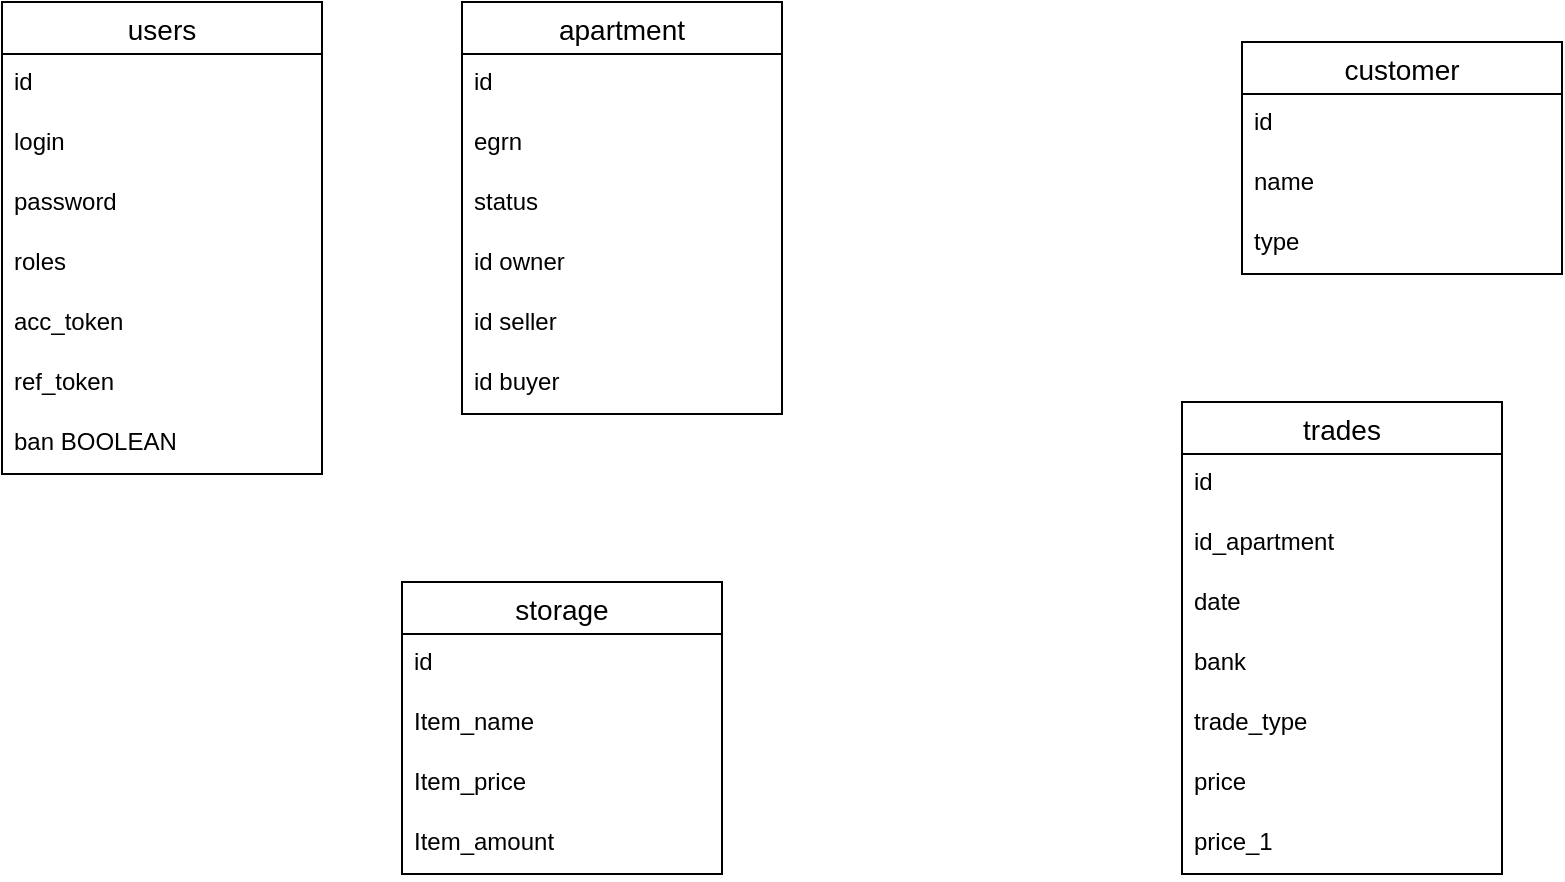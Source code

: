 <mxfile version="15.9.6" type="device"><diagram id="_CykNoShEcy7vcqwKWNE" name="Page-1"><mxGraphModel dx="1172" dy="676" grid="1" gridSize="10" guides="1" tooltips="1" connect="1" arrows="1" fold="1" page="1" pageScale="1" pageWidth="827" pageHeight="1169" math="0" shadow="0"><root><mxCell id="0"/><mxCell id="1" parent="0"/><mxCell id="J55A45t7M48NSttaDqQh-1" value="apartment" style="swimlane;fontStyle=0;childLayout=stackLayout;horizontal=1;startSize=26;horizontalStack=0;resizeParent=1;resizeParentMax=0;resizeLast=0;collapsible=1;marginBottom=0;align=center;fontSize=14;" vertex="1" parent="1"><mxGeometry x="320" y="40" width="160" height="206" as="geometry"/></mxCell><mxCell id="J55A45t7M48NSttaDqQh-2" value="id" style="text;strokeColor=none;fillColor=none;spacingLeft=4;spacingRight=4;overflow=hidden;rotatable=0;points=[[0,0.5],[1,0.5]];portConstraint=eastwest;fontSize=12;" vertex="1" parent="J55A45t7M48NSttaDqQh-1"><mxGeometry y="26" width="160" height="30" as="geometry"/></mxCell><mxCell id="J55A45t7M48NSttaDqQh-3" value="egrn" style="text;strokeColor=none;fillColor=none;spacingLeft=4;spacingRight=4;overflow=hidden;rotatable=0;points=[[0,0.5],[1,0.5]];portConstraint=eastwest;fontSize=12;" vertex="1" parent="J55A45t7M48NSttaDqQh-1"><mxGeometry y="56" width="160" height="30" as="geometry"/></mxCell><mxCell id="J55A45t7M48NSttaDqQh-4" value="status" style="text;strokeColor=none;fillColor=none;spacingLeft=4;spacingRight=4;overflow=hidden;rotatable=0;points=[[0,0.5],[1,0.5]];portConstraint=eastwest;fontSize=12;" vertex="1" parent="J55A45t7M48NSttaDqQh-1"><mxGeometry y="86" width="160" height="30" as="geometry"/></mxCell><mxCell id="J55A45t7M48NSttaDqQh-6" value="id owner" style="text;strokeColor=none;fillColor=none;spacingLeft=4;spacingRight=4;overflow=hidden;rotatable=0;points=[[0,0.5],[1,0.5]];portConstraint=eastwest;fontSize=12;" vertex="1" parent="J55A45t7M48NSttaDqQh-1"><mxGeometry y="116" width="160" height="30" as="geometry"/></mxCell><mxCell id="J55A45t7M48NSttaDqQh-7" value="id seller" style="text;strokeColor=none;fillColor=none;spacingLeft=4;spacingRight=4;overflow=hidden;rotatable=0;points=[[0,0.5],[1,0.5]];portConstraint=eastwest;fontSize=12;" vertex="1" parent="J55A45t7M48NSttaDqQh-1"><mxGeometry y="146" width="160" height="30" as="geometry"/></mxCell><mxCell id="J55A45t7M48NSttaDqQh-8" value="id buyer" style="text;strokeColor=none;fillColor=none;spacingLeft=4;spacingRight=4;overflow=hidden;rotatable=0;points=[[0,0.5],[1,0.5]];portConstraint=eastwest;fontSize=12;" vertex="1" parent="J55A45t7M48NSttaDqQh-1"><mxGeometry y="176" width="160" height="30" as="geometry"/></mxCell><mxCell id="J55A45t7M48NSttaDqQh-9" value="users" style="swimlane;fontStyle=0;childLayout=stackLayout;horizontal=1;startSize=26;horizontalStack=0;resizeParent=1;resizeParentMax=0;resizeLast=0;collapsible=1;marginBottom=0;align=center;fontSize=14;" vertex="1" parent="1"><mxGeometry x="90" y="40" width="160" height="236" as="geometry"/></mxCell><mxCell id="J55A45t7M48NSttaDqQh-10" value="id" style="text;strokeColor=none;fillColor=none;spacingLeft=4;spacingRight=4;overflow=hidden;rotatable=0;points=[[0,0.5],[1,0.5]];portConstraint=eastwest;fontSize=12;" vertex="1" parent="J55A45t7M48NSttaDqQh-9"><mxGeometry y="26" width="160" height="30" as="geometry"/></mxCell><mxCell id="J55A45t7M48NSttaDqQh-11" value="login" style="text;strokeColor=none;fillColor=none;spacingLeft=4;spacingRight=4;overflow=hidden;rotatable=0;points=[[0,0.5],[1,0.5]];portConstraint=eastwest;fontSize=12;" vertex="1" parent="J55A45t7M48NSttaDqQh-9"><mxGeometry y="56" width="160" height="30" as="geometry"/></mxCell><mxCell id="J55A45t7M48NSttaDqQh-15" value="password" style="text;strokeColor=none;fillColor=none;spacingLeft=4;spacingRight=4;overflow=hidden;rotatable=0;points=[[0,0.5],[1,0.5]];portConstraint=eastwest;fontSize=12;" vertex="1" parent="J55A45t7M48NSttaDqQh-9"><mxGeometry y="86" width="160" height="30" as="geometry"/></mxCell><mxCell id="J55A45t7M48NSttaDqQh-16" value="roles" style="text;strokeColor=none;fillColor=none;spacingLeft=4;spacingRight=4;overflow=hidden;rotatable=0;points=[[0,0.5],[1,0.5]];portConstraint=eastwest;fontSize=12;" vertex="1" parent="J55A45t7M48NSttaDqQh-9"><mxGeometry y="116" width="160" height="30" as="geometry"/></mxCell><mxCell id="J55A45t7M48NSttaDqQh-17" value="acc_token" style="text;strokeColor=none;fillColor=none;spacingLeft=4;spacingRight=4;overflow=hidden;rotatable=0;points=[[0,0.5],[1,0.5]];portConstraint=eastwest;fontSize=12;" vertex="1" parent="J55A45t7M48NSttaDqQh-9"><mxGeometry y="146" width="160" height="30" as="geometry"/></mxCell><mxCell id="J55A45t7M48NSttaDqQh-18" value="ref_token" style="text;strokeColor=none;fillColor=none;spacingLeft=4;spacingRight=4;overflow=hidden;rotatable=0;points=[[0,0.5],[1,0.5]];portConstraint=eastwest;fontSize=12;" vertex="1" parent="J55A45t7M48NSttaDqQh-9"><mxGeometry y="176" width="160" height="30" as="geometry"/></mxCell><mxCell id="J55A45t7M48NSttaDqQh-12" value="ban BOOLEAN" style="text;strokeColor=none;fillColor=none;spacingLeft=4;spacingRight=4;overflow=hidden;rotatable=0;points=[[0,0.5],[1,0.5]];portConstraint=eastwest;fontSize=12;" vertex="1" parent="J55A45t7M48NSttaDqQh-9"><mxGeometry y="206" width="160" height="30" as="geometry"/></mxCell><mxCell id="J55A45t7M48NSttaDqQh-19" value="customer" style="swimlane;fontStyle=0;childLayout=stackLayout;horizontal=1;startSize=26;horizontalStack=0;resizeParent=1;resizeParentMax=0;resizeLast=0;collapsible=1;marginBottom=0;align=center;fontSize=14;" vertex="1" parent="1"><mxGeometry x="710" y="60" width="160" height="116" as="geometry"/></mxCell><mxCell id="J55A45t7M48NSttaDqQh-20" value="id" style="text;strokeColor=none;fillColor=none;spacingLeft=4;spacingRight=4;overflow=hidden;rotatable=0;points=[[0,0.5],[1,0.5]];portConstraint=eastwest;fontSize=12;" vertex="1" parent="J55A45t7M48NSttaDqQh-19"><mxGeometry y="26" width="160" height="30" as="geometry"/></mxCell><mxCell id="J55A45t7M48NSttaDqQh-21" value="name" style="text;strokeColor=none;fillColor=none;spacingLeft=4;spacingRight=4;overflow=hidden;rotatable=0;points=[[0,0.5],[1,0.5]];portConstraint=eastwest;fontSize=12;" vertex="1" parent="J55A45t7M48NSttaDqQh-19"><mxGeometry y="56" width="160" height="30" as="geometry"/></mxCell><mxCell id="J55A45t7M48NSttaDqQh-22" value="type" style="text;strokeColor=none;fillColor=none;spacingLeft=4;spacingRight=4;overflow=hidden;rotatable=0;points=[[0,0.5],[1,0.5]];portConstraint=eastwest;fontSize=12;" vertex="1" parent="J55A45t7M48NSttaDqQh-19"><mxGeometry y="86" width="160" height="30" as="geometry"/></mxCell><mxCell id="J55A45t7M48NSttaDqQh-23" value="trades" style="swimlane;fontStyle=0;childLayout=stackLayout;horizontal=1;startSize=26;horizontalStack=0;resizeParent=1;resizeParentMax=0;resizeLast=0;collapsible=1;marginBottom=0;align=center;fontSize=14;" vertex="1" parent="1"><mxGeometry x="680" y="240" width="160" height="236" as="geometry"/></mxCell><mxCell id="J55A45t7M48NSttaDqQh-24" value="id" style="text;strokeColor=none;fillColor=none;spacingLeft=4;spacingRight=4;overflow=hidden;rotatable=0;points=[[0,0.5],[1,0.5]];portConstraint=eastwest;fontSize=12;" vertex="1" parent="J55A45t7M48NSttaDqQh-23"><mxGeometry y="26" width="160" height="30" as="geometry"/></mxCell><mxCell id="J55A45t7M48NSttaDqQh-25" value="id_apartment" style="text;strokeColor=none;fillColor=none;spacingLeft=4;spacingRight=4;overflow=hidden;rotatable=0;points=[[0,0.5],[1,0.5]];portConstraint=eastwest;fontSize=12;" vertex="1" parent="J55A45t7M48NSttaDqQh-23"><mxGeometry y="56" width="160" height="30" as="geometry"/></mxCell><mxCell id="J55A45t7M48NSttaDqQh-31" value="date" style="text;strokeColor=none;fillColor=none;spacingLeft=4;spacingRight=4;overflow=hidden;rotatable=0;points=[[0,0.5],[1,0.5]];portConstraint=eastwest;fontSize=12;" vertex="1" parent="J55A45t7M48NSttaDqQh-23"><mxGeometry y="86" width="160" height="30" as="geometry"/></mxCell><mxCell id="J55A45t7M48NSttaDqQh-32" value="bank" style="text;strokeColor=none;fillColor=none;spacingLeft=4;spacingRight=4;overflow=hidden;rotatable=0;points=[[0,0.5],[1,0.5]];portConstraint=eastwest;fontSize=12;" vertex="1" parent="J55A45t7M48NSttaDqQh-23"><mxGeometry y="116" width="160" height="30" as="geometry"/></mxCell><mxCell id="J55A45t7M48NSttaDqQh-33" value="trade_type" style="text;strokeColor=none;fillColor=none;spacingLeft=4;spacingRight=4;overflow=hidden;rotatable=0;points=[[0,0.5],[1,0.5]];portConstraint=eastwest;fontSize=12;" vertex="1" parent="J55A45t7M48NSttaDqQh-23"><mxGeometry y="146" width="160" height="30" as="geometry"/></mxCell><mxCell id="J55A45t7M48NSttaDqQh-34" value="price" style="text;strokeColor=none;fillColor=none;spacingLeft=4;spacingRight=4;overflow=hidden;rotatable=0;points=[[0,0.5],[1,0.5]];portConstraint=eastwest;fontSize=12;" vertex="1" parent="J55A45t7M48NSttaDqQh-23"><mxGeometry y="176" width="160" height="30" as="geometry"/></mxCell><mxCell id="J55A45t7M48NSttaDqQh-26" value="price_1" style="text;strokeColor=none;fillColor=none;spacingLeft=4;spacingRight=4;overflow=hidden;rotatable=0;points=[[0,0.5],[1,0.5]];portConstraint=eastwest;fontSize=12;" vertex="1" parent="J55A45t7M48NSttaDqQh-23"><mxGeometry y="206" width="160" height="30" as="geometry"/></mxCell><mxCell id="J55A45t7M48NSttaDqQh-35" value="storage" style="swimlane;fontStyle=0;childLayout=stackLayout;horizontal=1;startSize=26;horizontalStack=0;resizeParent=1;resizeParentMax=0;resizeLast=0;collapsible=1;marginBottom=0;align=center;fontSize=14;" vertex="1" parent="1"><mxGeometry x="290" y="330" width="160" height="146" as="geometry"/></mxCell><mxCell id="J55A45t7M48NSttaDqQh-36" value="id" style="text;strokeColor=none;fillColor=none;spacingLeft=4;spacingRight=4;overflow=hidden;rotatable=0;points=[[0,0.5],[1,0.5]];portConstraint=eastwest;fontSize=12;" vertex="1" parent="J55A45t7M48NSttaDqQh-35"><mxGeometry y="26" width="160" height="30" as="geometry"/></mxCell><mxCell id="J55A45t7M48NSttaDqQh-37" value="Item_name" style="text;strokeColor=none;fillColor=none;spacingLeft=4;spacingRight=4;overflow=hidden;rotatable=0;points=[[0,0.5],[1,0.5]];portConstraint=eastwest;fontSize=12;" vertex="1" parent="J55A45t7M48NSttaDqQh-35"><mxGeometry y="56" width="160" height="30" as="geometry"/></mxCell><mxCell id="J55A45t7M48NSttaDqQh-39" value="Item_price" style="text;strokeColor=none;fillColor=none;spacingLeft=4;spacingRight=4;overflow=hidden;rotatable=0;points=[[0,0.5],[1,0.5]];portConstraint=eastwest;fontSize=12;" vertex="1" parent="J55A45t7M48NSttaDqQh-35"><mxGeometry y="86" width="160" height="30" as="geometry"/></mxCell><mxCell id="J55A45t7M48NSttaDqQh-40" value="Item_amount" style="text;strokeColor=none;fillColor=none;spacingLeft=4;spacingRight=4;overflow=hidden;rotatable=0;points=[[0,0.5],[1,0.5]];portConstraint=eastwest;fontSize=12;" vertex="1" parent="J55A45t7M48NSttaDqQh-35"><mxGeometry y="116" width="160" height="30" as="geometry"/></mxCell></root></mxGraphModel></diagram></mxfile>